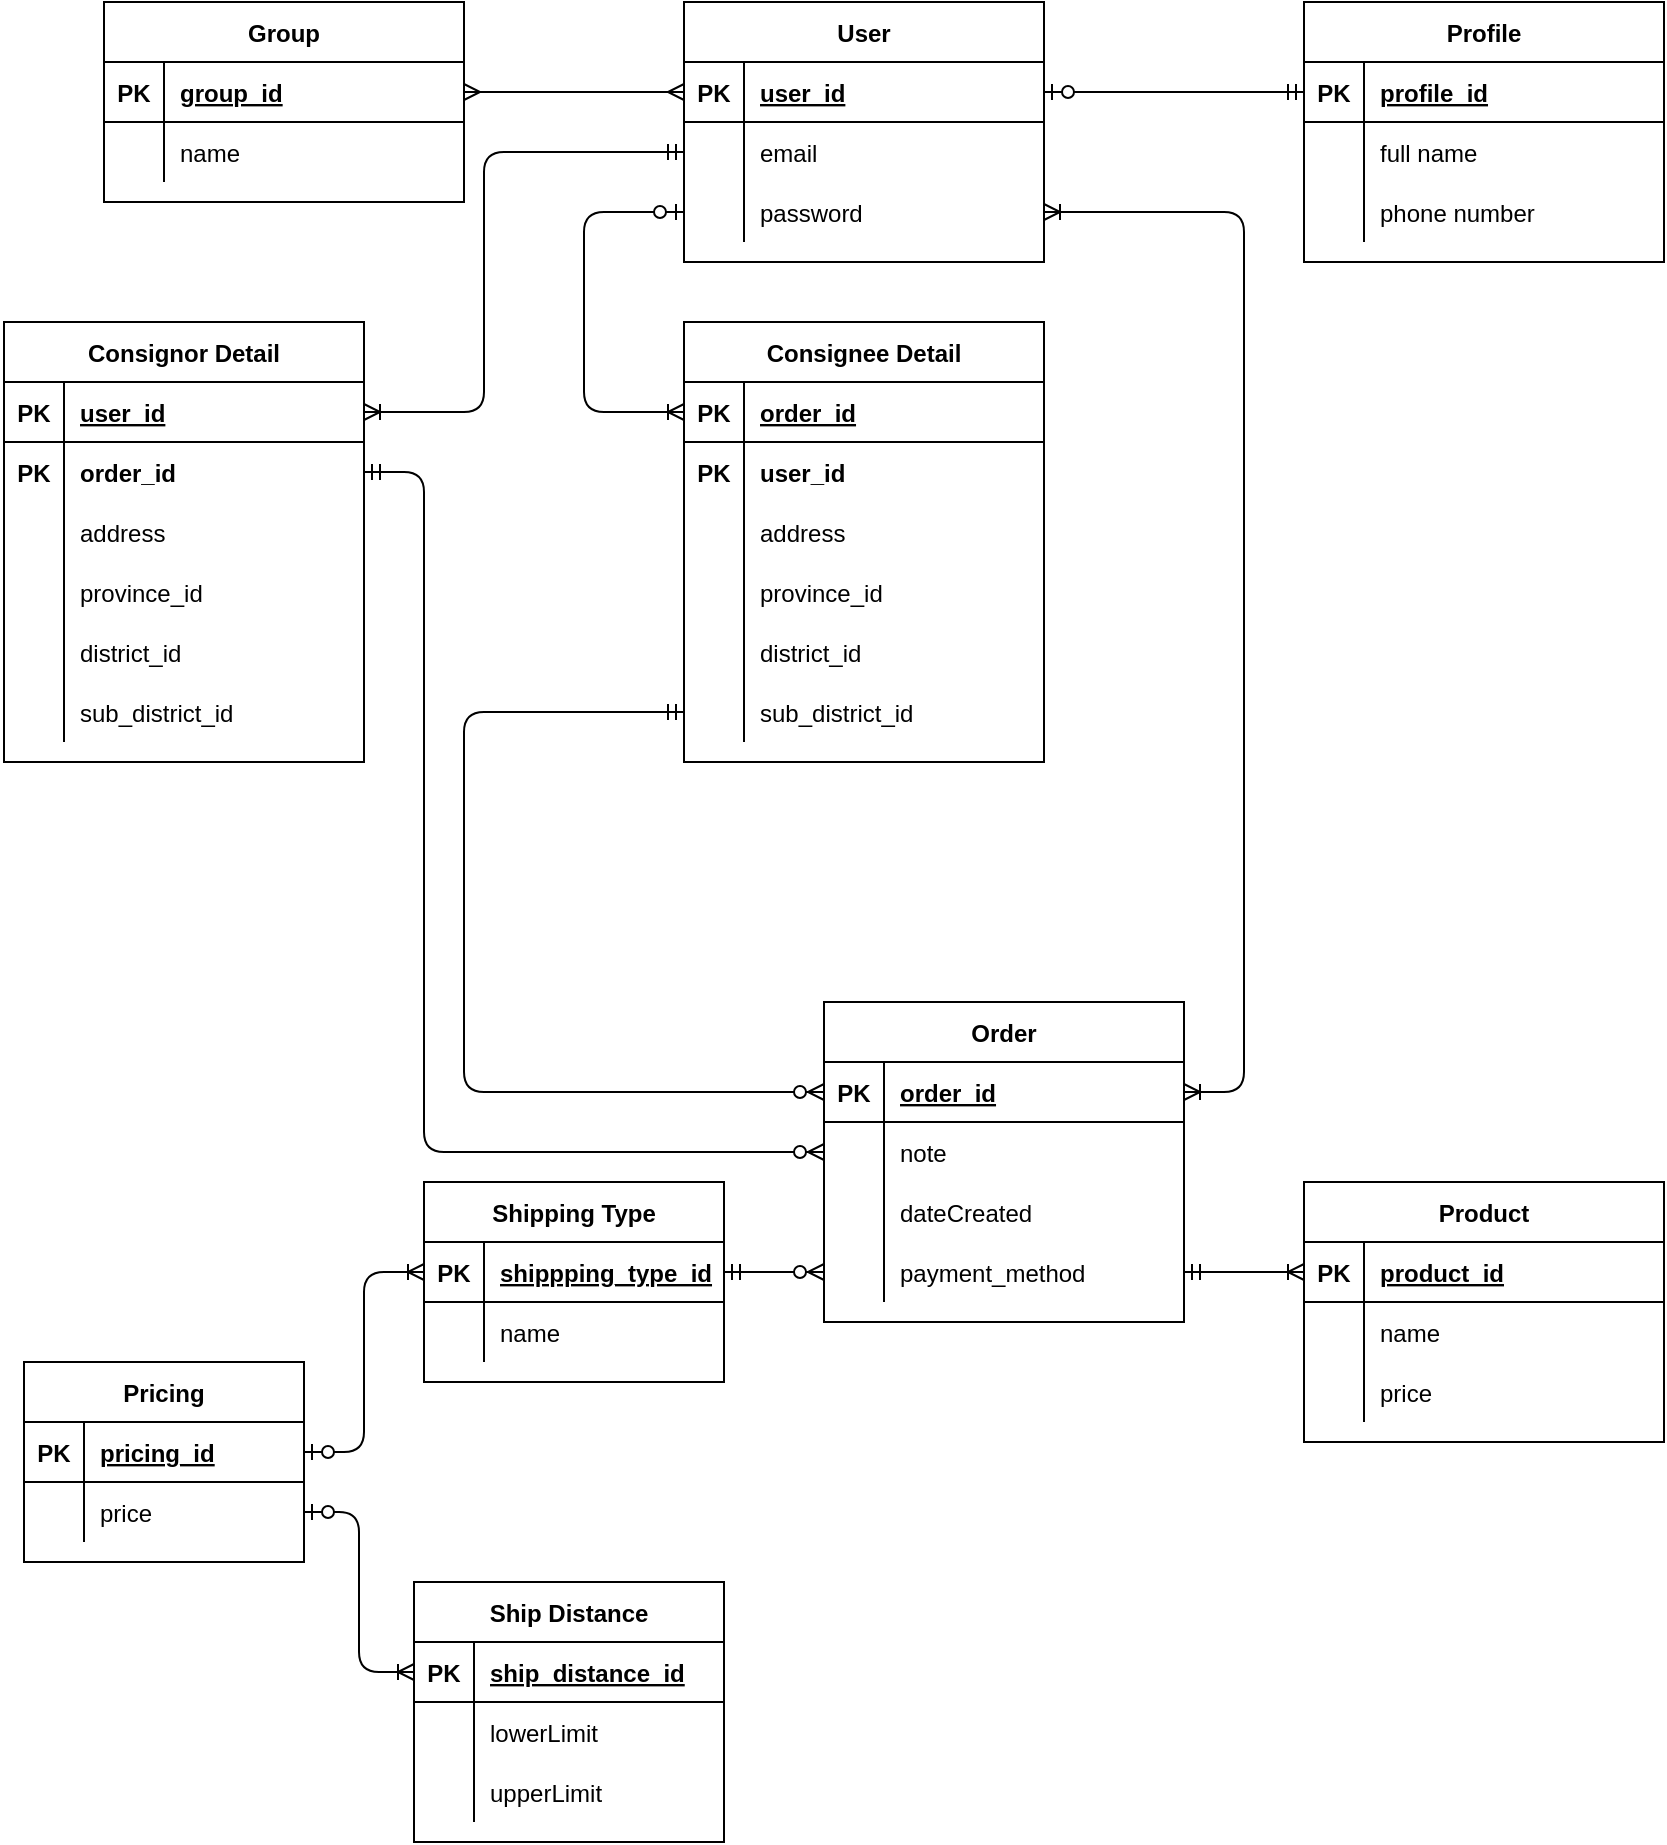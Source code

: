 <mxfile version="14.9.6" type="device"><diagram id="7l2cbzdyTOywMcM0QR9X" name="Page-1"><mxGraphModel dx="1422" dy="1932" grid="1" gridSize="10" guides="1" tooltips="1" connect="1" arrows="1" fold="1" page="1" pageScale="1" pageWidth="850" pageHeight="1100" math="0" shadow="0"><root><mxCell id="0"/><mxCell id="1" parent="0"/><mxCell id="J8USRTI2Wq8IftYAg_nt-1" value="User" style="shape=table;startSize=30;container=1;collapsible=1;childLayout=tableLayout;fixedRows=1;rowLines=0;fontStyle=1;align=center;resizeLast=1;" parent="1" vertex="1"><mxGeometry x="350" y="-160" width="180" height="130" as="geometry"/></mxCell><mxCell id="J8USRTI2Wq8IftYAg_nt-2" value="" style="shape=partialRectangle;collapsible=0;dropTarget=0;pointerEvents=0;fillColor=none;top=0;left=0;bottom=1;right=0;points=[[0,0.5],[1,0.5]];portConstraint=eastwest;" parent="J8USRTI2Wq8IftYAg_nt-1" vertex="1"><mxGeometry y="30" width="180" height="30" as="geometry"/></mxCell><mxCell id="J8USRTI2Wq8IftYAg_nt-3" value="PK" style="shape=partialRectangle;connectable=0;fillColor=none;top=0;left=0;bottom=0;right=0;fontStyle=1;overflow=hidden;" parent="J8USRTI2Wq8IftYAg_nt-2" vertex="1"><mxGeometry width="30" height="30" as="geometry"/></mxCell><mxCell id="J8USRTI2Wq8IftYAg_nt-4" value="user_id" style="shape=partialRectangle;connectable=0;fillColor=none;top=0;left=0;bottom=0;right=0;align=left;spacingLeft=6;fontStyle=5;overflow=hidden;" parent="J8USRTI2Wq8IftYAg_nt-2" vertex="1"><mxGeometry x="30" width="150" height="30" as="geometry"/></mxCell><mxCell id="J8USRTI2Wq8IftYAg_nt-5" value="" style="shape=partialRectangle;collapsible=0;dropTarget=0;pointerEvents=0;fillColor=none;top=0;left=0;bottom=0;right=0;points=[[0,0.5],[1,0.5]];portConstraint=eastwest;" parent="J8USRTI2Wq8IftYAg_nt-1" vertex="1"><mxGeometry y="60" width="180" height="30" as="geometry"/></mxCell><mxCell id="J8USRTI2Wq8IftYAg_nt-6" value="" style="shape=partialRectangle;connectable=0;fillColor=none;top=0;left=0;bottom=0;right=0;editable=1;overflow=hidden;" parent="J8USRTI2Wq8IftYAg_nt-5" vertex="1"><mxGeometry width="30" height="30" as="geometry"/></mxCell><mxCell id="J8USRTI2Wq8IftYAg_nt-7" value="email" style="shape=partialRectangle;connectable=0;fillColor=none;top=0;left=0;bottom=0;right=0;align=left;spacingLeft=6;overflow=hidden;" parent="J8USRTI2Wq8IftYAg_nt-5" vertex="1"><mxGeometry x="30" width="150" height="30" as="geometry"/></mxCell><mxCell id="J8USRTI2Wq8IftYAg_nt-8" value="" style="shape=partialRectangle;collapsible=0;dropTarget=0;pointerEvents=0;fillColor=none;top=0;left=0;bottom=0;right=0;points=[[0,0.5],[1,0.5]];portConstraint=eastwest;" parent="J8USRTI2Wq8IftYAg_nt-1" vertex="1"><mxGeometry y="90" width="180" height="30" as="geometry"/></mxCell><mxCell id="J8USRTI2Wq8IftYAg_nt-9" value="" style="shape=partialRectangle;connectable=0;fillColor=none;top=0;left=0;bottom=0;right=0;editable=1;overflow=hidden;" parent="J8USRTI2Wq8IftYAg_nt-8" vertex="1"><mxGeometry width="30" height="30" as="geometry"/></mxCell><mxCell id="J8USRTI2Wq8IftYAg_nt-10" value="password" style="shape=partialRectangle;connectable=0;fillColor=none;top=0;left=0;bottom=0;right=0;align=left;spacingLeft=6;overflow=hidden;" parent="J8USRTI2Wq8IftYAg_nt-8" vertex="1"><mxGeometry x="30" width="150" height="30" as="geometry"/></mxCell><mxCell id="J8USRTI2Wq8IftYAg_nt-14" value="Profile" style="shape=table;startSize=30;container=1;collapsible=1;childLayout=tableLayout;fixedRows=1;rowLines=0;fontStyle=1;align=center;resizeLast=1;" parent="1" vertex="1"><mxGeometry x="660" y="-160" width="180" height="130" as="geometry"/></mxCell><mxCell id="J8USRTI2Wq8IftYAg_nt-15" value="" style="shape=partialRectangle;collapsible=0;dropTarget=0;pointerEvents=0;fillColor=none;top=0;left=0;bottom=1;right=0;points=[[0,0.5],[1,0.5]];portConstraint=eastwest;" parent="J8USRTI2Wq8IftYAg_nt-14" vertex="1"><mxGeometry y="30" width="180" height="30" as="geometry"/></mxCell><mxCell id="J8USRTI2Wq8IftYAg_nt-16" value="PK" style="shape=partialRectangle;connectable=0;fillColor=none;top=0;left=0;bottom=0;right=0;fontStyle=1;overflow=hidden;" parent="J8USRTI2Wq8IftYAg_nt-15" vertex="1"><mxGeometry width="30" height="30" as="geometry"/></mxCell><mxCell id="J8USRTI2Wq8IftYAg_nt-17" value="profile_id" style="shape=partialRectangle;connectable=0;fillColor=none;top=0;left=0;bottom=0;right=0;align=left;spacingLeft=6;fontStyle=5;overflow=hidden;" parent="J8USRTI2Wq8IftYAg_nt-15" vertex="1"><mxGeometry x="30" width="150" height="30" as="geometry"/></mxCell><mxCell id="J8USRTI2Wq8IftYAg_nt-21" value="" style="shape=partialRectangle;collapsible=0;dropTarget=0;pointerEvents=0;fillColor=none;top=0;left=0;bottom=0;right=0;points=[[0,0.5],[1,0.5]];portConstraint=eastwest;" parent="J8USRTI2Wq8IftYAg_nt-14" vertex="1"><mxGeometry y="60" width="180" height="30" as="geometry"/></mxCell><mxCell id="J8USRTI2Wq8IftYAg_nt-22" value="" style="shape=partialRectangle;connectable=0;fillColor=none;top=0;left=0;bottom=0;right=0;editable=1;overflow=hidden;" parent="J8USRTI2Wq8IftYAg_nt-21" vertex="1"><mxGeometry width="30" height="30" as="geometry"/></mxCell><mxCell id="J8USRTI2Wq8IftYAg_nt-23" value="full name" style="shape=partialRectangle;connectable=0;fillColor=none;top=0;left=0;bottom=0;right=0;align=left;spacingLeft=6;overflow=hidden;" parent="J8USRTI2Wq8IftYAg_nt-21" vertex="1"><mxGeometry x="30" width="150" height="30" as="geometry"/></mxCell><mxCell id="J8USRTI2Wq8IftYAg_nt-24" value="" style="shape=partialRectangle;collapsible=0;dropTarget=0;pointerEvents=0;fillColor=none;top=0;left=0;bottom=0;right=0;points=[[0,0.5],[1,0.5]];portConstraint=eastwest;" parent="J8USRTI2Wq8IftYAg_nt-14" vertex="1"><mxGeometry y="90" width="180" height="30" as="geometry"/></mxCell><mxCell id="J8USRTI2Wq8IftYAg_nt-25" value="" style="shape=partialRectangle;connectable=0;fillColor=none;top=0;left=0;bottom=0;right=0;editable=1;overflow=hidden;" parent="J8USRTI2Wq8IftYAg_nt-24" vertex="1"><mxGeometry width="30" height="30" as="geometry"/></mxCell><mxCell id="J8USRTI2Wq8IftYAg_nt-26" value="phone number" style="shape=partialRectangle;connectable=0;fillColor=none;top=0;left=0;bottom=0;right=0;align=left;spacingLeft=6;overflow=hidden;" parent="J8USRTI2Wq8IftYAg_nt-24" vertex="1"><mxGeometry x="30" width="150" height="30" as="geometry"/></mxCell><mxCell id="J8USRTI2Wq8IftYAg_nt-31" value="Group" style="shape=table;startSize=30;container=1;collapsible=1;childLayout=tableLayout;fixedRows=1;rowLines=0;fontStyle=1;align=center;resizeLast=1;" parent="1" vertex="1"><mxGeometry x="60" y="-160" width="180" height="100" as="geometry"/></mxCell><mxCell id="J8USRTI2Wq8IftYAg_nt-32" value="" style="shape=partialRectangle;collapsible=0;dropTarget=0;pointerEvents=0;fillColor=none;top=0;left=0;bottom=1;right=0;points=[[0,0.5],[1,0.5]];portConstraint=eastwest;" parent="J8USRTI2Wq8IftYAg_nt-31" vertex="1"><mxGeometry y="30" width="180" height="30" as="geometry"/></mxCell><mxCell id="J8USRTI2Wq8IftYAg_nt-33" value="PK" style="shape=partialRectangle;connectable=0;fillColor=none;top=0;left=0;bottom=0;right=0;fontStyle=1;overflow=hidden;" parent="J8USRTI2Wq8IftYAg_nt-32" vertex="1"><mxGeometry width="30" height="30" as="geometry"/></mxCell><mxCell id="J8USRTI2Wq8IftYAg_nt-34" value="group_id" style="shape=partialRectangle;connectable=0;fillColor=none;top=0;left=0;bottom=0;right=0;align=left;spacingLeft=6;fontStyle=5;overflow=hidden;" parent="J8USRTI2Wq8IftYAg_nt-32" vertex="1"><mxGeometry x="30" width="150" height="30" as="geometry"/></mxCell><mxCell id="J8USRTI2Wq8IftYAg_nt-35" value="" style="shape=partialRectangle;collapsible=0;dropTarget=0;pointerEvents=0;fillColor=none;top=0;left=0;bottom=0;right=0;points=[[0,0.5],[1,0.5]];portConstraint=eastwest;" parent="J8USRTI2Wq8IftYAg_nt-31" vertex="1"><mxGeometry y="60" width="180" height="30" as="geometry"/></mxCell><mxCell id="J8USRTI2Wq8IftYAg_nt-36" value="" style="shape=partialRectangle;connectable=0;fillColor=none;top=0;left=0;bottom=0;right=0;editable=1;overflow=hidden;" parent="J8USRTI2Wq8IftYAg_nt-35" vertex="1"><mxGeometry width="30" height="30" as="geometry"/></mxCell><mxCell id="J8USRTI2Wq8IftYAg_nt-37" value="name" style="shape=partialRectangle;connectable=0;fillColor=none;top=0;left=0;bottom=0;right=0;align=left;spacingLeft=6;overflow=hidden;" parent="J8USRTI2Wq8IftYAg_nt-35" vertex="1"><mxGeometry x="30" width="150" height="30" as="geometry"/></mxCell><mxCell id="J8USRTI2Wq8IftYAg_nt-44" value="" style="edgeStyle=orthogonalEdgeStyle;fontSize=12;html=1;endArrow=ERmany;startArrow=ERmany;entryX=1;entryY=0.5;entryDx=0;entryDy=0;" parent="1" source="J8USRTI2Wq8IftYAg_nt-2" target="J8USRTI2Wq8IftYAg_nt-32" edge="1"><mxGeometry width="100" height="100" relative="1" as="geometry"><mxPoint x="360" y="450" as="sourcePoint"/><mxPoint x="460" y="350" as="targetPoint"/></mxGeometry></mxCell><mxCell id="J8USRTI2Wq8IftYAg_nt-45" value="Order" style="shape=table;startSize=30;container=1;collapsible=1;childLayout=tableLayout;fixedRows=1;rowLines=0;fontStyle=1;align=center;resizeLast=1;" parent="1" vertex="1"><mxGeometry x="420" y="340" width="180" height="160" as="geometry"/></mxCell><mxCell id="J8USRTI2Wq8IftYAg_nt-46" value="" style="shape=partialRectangle;collapsible=0;dropTarget=0;pointerEvents=0;fillColor=none;top=0;left=0;bottom=1;right=0;points=[[0,0.5],[1,0.5]];portConstraint=eastwest;" parent="J8USRTI2Wq8IftYAg_nt-45" vertex="1"><mxGeometry y="30" width="180" height="30" as="geometry"/></mxCell><mxCell id="J8USRTI2Wq8IftYAg_nt-47" value="PK" style="shape=partialRectangle;connectable=0;fillColor=none;top=0;left=0;bottom=0;right=0;fontStyle=1;overflow=hidden;" parent="J8USRTI2Wq8IftYAg_nt-46" vertex="1"><mxGeometry width="30" height="30" as="geometry"/></mxCell><mxCell id="J8USRTI2Wq8IftYAg_nt-48" value="order_id" style="shape=partialRectangle;connectable=0;fillColor=none;top=0;left=0;bottom=0;right=0;align=left;spacingLeft=6;fontStyle=5;overflow=hidden;" parent="J8USRTI2Wq8IftYAg_nt-46" vertex="1"><mxGeometry x="30" width="150" height="30" as="geometry"/></mxCell><mxCell id="eeBoeT-1yb_BGTOkNaQ4-5" style="shape=partialRectangle;collapsible=0;dropTarget=0;pointerEvents=0;fillColor=none;top=0;left=0;bottom=0;right=0;points=[[0,0.5],[1,0.5]];portConstraint=eastwest;" vertex="1" parent="J8USRTI2Wq8IftYAg_nt-45"><mxGeometry y="60" width="180" height="30" as="geometry"/></mxCell><mxCell id="eeBoeT-1yb_BGTOkNaQ4-6" style="shape=partialRectangle;connectable=0;fillColor=none;top=0;left=0;bottom=0;right=0;editable=1;overflow=hidden;" vertex="1" parent="eeBoeT-1yb_BGTOkNaQ4-5"><mxGeometry width="30" height="30" as="geometry"/></mxCell><mxCell id="eeBoeT-1yb_BGTOkNaQ4-7" value="note" style="shape=partialRectangle;connectable=0;fillColor=none;top=0;left=0;bottom=0;right=0;align=left;spacingLeft=6;overflow=hidden;" vertex="1" parent="eeBoeT-1yb_BGTOkNaQ4-5"><mxGeometry x="30" width="150" height="30" as="geometry"/></mxCell><mxCell id="J8USRTI2Wq8IftYAg_nt-109" style="shape=partialRectangle;collapsible=0;dropTarget=0;pointerEvents=0;fillColor=none;top=0;left=0;bottom=0;right=0;points=[[0,0.5],[1,0.5]];portConstraint=eastwest;" parent="J8USRTI2Wq8IftYAg_nt-45" vertex="1"><mxGeometry y="90" width="180" height="30" as="geometry"/></mxCell><mxCell id="J8USRTI2Wq8IftYAg_nt-110" style="shape=partialRectangle;connectable=0;fillColor=none;top=0;left=0;bottom=0;right=0;editable=1;overflow=hidden;" parent="J8USRTI2Wq8IftYAg_nt-109" vertex="1"><mxGeometry width="30" height="30" as="geometry"/></mxCell><mxCell id="J8USRTI2Wq8IftYAg_nt-111" value="dateCreated" style="shape=partialRectangle;connectable=0;fillColor=none;top=0;left=0;bottom=0;right=0;align=left;spacingLeft=6;overflow=hidden;" parent="J8USRTI2Wq8IftYAg_nt-109" vertex="1"><mxGeometry x="30" width="150" height="30" as="geometry"/></mxCell><mxCell id="eeBoeT-1yb_BGTOkNaQ4-37" style="shape=partialRectangle;collapsible=0;dropTarget=0;pointerEvents=0;fillColor=none;top=0;left=0;bottom=0;right=0;points=[[0,0.5],[1,0.5]];portConstraint=eastwest;" vertex="1" parent="J8USRTI2Wq8IftYAg_nt-45"><mxGeometry y="120" width="180" height="30" as="geometry"/></mxCell><mxCell id="eeBoeT-1yb_BGTOkNaQ4-38" style="shape=partialRectangle;connectable=0;fillColor=none;top=0;left=0;bottom=0;right=0;editable=1;overflow=hidden;" vertex="1" parent="eeBoeT-1yb_BGTOkNaQ4-37"><mxGeometry width="30" height="30" as="geometry"/></mxCell><mxCell id="eeBoeT-1yb_BGTOkNaQ4-39" value="payment_method" style="shape=partialRectangle;connectable=0;fillColor=none;top=0;left=0;bottom=0;right=0;align=left;spacingLeft=6;overflow=hidden;" vertex="1" parent="eeBoeT-1yb_BGTOkNaQ4-37"><mxGeometry x="30" width="150" height="30" as="geometry"/></mxCell><mxCell id="J8USRTI2Wq8IftYAg_nt-72" value="" style="edgeStyle=entityRelationEdgeStyle;fontSize=12;html=1;endArrow=ERzeroToOne;startArrow=ERmandOne;entryX=1;entryY=0.5;entryDx=0;entryDy=0;exitX=0;exitY=0.5;exitDx=0;exitDy=0;" parent="1" source="J8USRTI2Wq8IftYAg_nt-15" target="J8USRTI2Wq8IftYAg_nt-2" edge="1"><mxGeometry width="100" height="100" relative="1" as="geometry"><mxPoint x="310" y="450" as="sourcePoint"/><mxPoint x="410" y="350" as="targetPoint"/></mxGeometry></mxCell><mxCell id="J8USRTI2Wq8IftYAg_nt-79" value="Pricing" style="shape=table;startSize=30;container=1;collapsible=1;childLayout=tableLayout;fixedRows=1;rowLines=0;fontStyle=1;align=center;resizeLast=1;" parent="1" vertex="1"><mxGeometry x="20" y="520" width="140" height="100" as="geometry"/></mxCell><mxCell id="J8USRTI2Wq8IftYAg_nt-80" value="" style="shape=partialRectangle;collapsible=0;dropTarget=0;pointerEvents=0;fillColor=none;top=0;left=0;bottom=1;right=0;points=[[0,0.5],[1,0.5]];portConstraint=eastwest;" parent="J8USRTI2Wq8IftYAg_nt-79" vertex="1"><mxGeometry y="30" width="140" height="30" as="geometry"/></mxCell><mxCell id="J8USRTI2Wq8IftYAg_nt-81" value="PK" style="shape=partialRectangle;connectable=0;fillColor=none;top=0;left=0;bottom=0;right=0;fontStyle=1;overflow=hidden;" parent="J8USRTI2Wq8IftYAg_nt-80" vertex="1"><mxGeometry width="30" height="30" as="geometry"/></mxCell><mxCell id="J8USRTI2Wq8IftYAg_nt-82" value="pricing_id" style="shape=partialRectangle;connectable=0;fillColor=none;top=0;left=0;bottom=0;right=0;align=left;spacingLeft=6;fontStyle=5;overflow=hidden;" parent="J8USRTI2Wq8IftYAg_nt-80" vertex="1"><mxGeometry x="30" width="110" height="30" as="geometry"/></mxCell><mxCell id="J8USRTI2Wq8IftYAg_nt-83" value="" style="shape=partialRectangle;collapsible=0;dropTarget=0;pointerEvents=0;fillColor=none;top=0;left=0;bottom=0;right=0;points=[[0,0.5],[1,0.5]];portConstraint=eastwest;" parent="J8USRTI2Wq8IftYAg_nt-79" vertex="1"><mxGeometry y="60" width="140" height="30" as="geometry"/></mxCell><mxCell id="J8USRTI2Wq8IftYAg_nt-84" value="" style="shape=partialRectangle;connectable=0;fillColor=none;top=0;left=0;bottom=0;right=0;editable=1;overflow=hidden;" parent="J8USRTI2Wq8IftYAg_nt-83" vertex="1"><mxGeometry width="30" height="30" as="geometry"/></mxCell><mxCell id="J8USRTI2Wq8IftYAg_nt-85" value="price" style="shape=partialRectangle;connectable=0;fillColor=none;top=0;left=0;bottom=0;right=0;align=left;spacingLeft=6;overflow=hidden;" parent="J8USRTI2Wq8IftYAg_nt-83" vertex="1"><mxGeometry x="30" width="110" height="30" as="geometry"/></mxCell><mxCell id="J8USRTI2Wq8IftYAg_nt-96" value="Shipping Type" style="shape=table;startSize=30;container=1;collapsible=1;childLayout=tableLayout;fixedRows=1;rowLines=0;fontStyle=1;align=center;resizeLast=1;" parent="1" vertex="1"><mxGeometry x="220" y="430" width="150" height="100" as="geometry"/></mxCell><mxCell id="J8USRTI2Wq8IftYAg_nt-97" value="" style="shape=partialRectangle;collapsible=0;dropTarget=0;pointerEvents=0;fillColor=none;top=0;left=0;bottom=1;right=0;points=[[0,0.5],[1,0.5]];portConstraint=eastwest;" parent="J8USRTI2Wq8IftYAg_nt-96" vertex="1"><mxGeometry y="30" width="150" height="30" as="geometry"/></mxCell><mxCell id="J8USRTI2Wq8IftYAg_nt-98" value="PK" style="shape=partialRectangle;connectable=0;fillColor=none;top=0;left=0;bottom=0;right=0;fontStyle=1;overflow=hidden;" parent="J8USRTI2Wq8IftYAg_nt-97" vertex="1"><mxGeometry width="30" height="30" as="geometry"/></mxCell><mxCell id="J8USRTI2Wq8IftYAg_nt-99" value="shippping_type_id" style="shape=partialRectangle;connectable=0;fillColor=none;top=0;left=0;bottom=0;right=0;align=left;spacingLeft=6;fontStyle=5;overflow=hidden;" parent="J8USRTI2Wq8IftYAg_nt-97" vertex="1"><mxGeometry x="30" width="120" height="30" as="geometry"/></mxCell><mxCell id="J8USRTI2Wq8IftYAg_nt-100" value="" style="shape=partialRectangle;collapsible=0;dropTarget=0;pointerEvents=0;fillColor=none;top=0;left=0;bottom=0;right=0;points=[[0,0.5],[1,0.5]];portConstraint=eastwest;" parent="J8USRTI2Wq8IftYAg_nt-96" vertex="1"><mxGeometry y="60" width="150" height="30" as="geometry"/></mxCell><mxCell id="J8USRTI2Wq8IftYAg_nt-101" value="" style="shape=partialRectangle;connectable=0;fillColor=none;top=0;left=0;bottom=0;right=0;editable=1;overflow=hidden;" parent="J8USRTI2Wq8IftYAg_nt-100" vertex="1"><mxGeometry width="30" height="30" as="geometry"/></mxCell><mxCell id="J8USRTI2Wq8IftYAg_nt-102" value="name" style="shape=partialRectangle;connectable=0;fillColor=none;top=0;left=0;bottom=0;right=0;align=left;spacingLeft=6;overflow=hidden;" parent="J8USRTI2Wq8IftYAg_nt-100" vertex="1"><mxGeometry x="30" width="120" height="30" as="geometry"/></mxCell><mxCell id="J8USRTI2Wq8IftYAg_nt-112" value="Ship Distance" style="shape=table;startSize=30;container=1;collapsible=1;childLayout=tableLayout;fixedRows=1;rowLines=0;fontStyle=1;align=center;resizeLast=1;" parent="1" vertex="1"><mxGeometry x="215" y="630" width="155" height="130" as="geometry"/></mxCell><mxCell id="J8USRTI2Wq8IftYAg_nt-113" value="" style="shape=partialRectangle;collapsible=0;dropTarget=0;pointerEvents=0;fillColor=none;top=0;left=0;bottom=1;right=0;points=[[0,0.5],[1,0.5]];portConstraint=eastwest;" parent="J8USRTI2Wq8IftYAg_nt-112" vertex="1"><mxGeometry y="30" width="155" height="30" as="geometry"/></mxCell><mxCell id="J8USRTI2Wq8IftYAg_nt-114" value="PK" style="shape=partialRectangle;connectable=0;fillColor=none;top=0;left=0;bottom=0;right=0;fontStyle=1;overflow=hidden;" parent="J8USRTI2Wq8IftYAg_nt-113" vertex="1"><mxGeometry width="30" height="30" as="geometry"/></mxCell><mxCell id="J8USRTI2Wq8IftYAg_nt-115" value="ship_distance_id" style="shape=partialRectangle;connectable=0;fillColor=none;top=0;left=0;bottom=0;right=0;align=left;spacingLeft=6;fontStyle=5;overflow=hidden;" parent="J8USRTI2Wq8IftYAg_nt-113" vertex="1"><mxGeometry x="30" width="125" height="30" as="geometry"/></mxCell><mxCell id="J8USRTI2Wq8IftYAg_nt-116" value="" style="shape=partialRectangle;collapsible=0;dropTarget=0;pointerEvents=0;fillColor=none;top=0;left=0;bottom=0;right=0;points=[[0,0.5],[1,0.5]];portConstraint=eastwest;" parent="J8USRTI2Wq8IftYAg_nt-112" vertex="1"><mxGeometry y="60" width="155" height="30" as="geometry"/></mxCell><mxCell id="J8USRTI2Wq8IftYAg_nt-117" value="" style="shape=partialRectangle;connectable=0;fillColor=none;top=0;left=0;bottom=0;right=0;editable=1;overflow=hidden;" parent="J8USRTI2Wq8IftYAg_nt-116" vertex="1"><mxGeometry width="30" height="30" as="geometry"/></mxCell><mxCell id="J8USRTI2Wq8IftYAg_nt-118" value="lowerLimit" style="shape=partialRectangle;connectable=0;fillColor=none;top=0;left=0;bottom=0;right=0;align=left;spacingLeft=6;overflow=hidden;" parent="J8USRTI2Wq8IftYAg_nt-116" vertex="1"><mxGeometry x="30" width="125" height="30" as="geometry"/></mxCell><mxCell id="J8USRTI2Wq8IftYAg_nt-119" value="" style="shape=partialRectangle;collapsible=0;dropTarget=0;pointerEvents=0;fillColor=none;top=0;left=0;bottom=0;right=0;points=[[0,0.5],[1,0.5]];portConstraint=eastwest;" parent="J8USRTI2Wq8IftYAg_nt-112" vertex="1"><mxGeometry y="90" width="155" height="30" as="geometry"/></mxCell><mxCell id="J8USRTI2Wq8IftYAg_nt-120" value="" style="shape=partialRectangle;connectable=0;fillColor=none;top=0;left=0;bottom=0;right=0;editable=1;overflow=hidden;" parent="J8USRTI2Wq8IftYAg_nt-119" vertex="1"><mxGeometry width="30" height="30" as="geometry"/></mxCell><mxCell id="J8USRTI2Wq8IftYAg_nt-121" value="upperLimit" style="shape=partialRectangle;connectable=0;fillColor=none;top=0;left=0;bottom=0;right=0;align=left;spacingLeft=6;overflow=hidden;" parent="J8USRTI2Wq8IftYAg_nt-119" vertex="1"><mxGeometry x="30" width="125" height="30" as="geometry"/></mxCell><mxCell id="eeBoeT-1yb_BGTOkNaQ4-4" value="" style="edgeStyle=orthogonalEdgeStyle;fontSize=12;html=1;endArrow=ERzeroToMany;startArrow=ERmandOne;" edge="1" parent="1" source="J8USRTI2Wq8IftYAg_nt-97" target="eeBoeT-1yb_BGTOkNaQ4-37"><mxGeometry width="100" height="100" relative="1" as="geometry"><mxPoint x="520" y="480" as="sourcePoint"/><mxPoint x="310" y="365" as="targetPoint"/></mxGeometry></mxCell><mxCell id="eeBoeT-1yb_BGTOkNaQ4-24" value="Product" style="shape=table;startSize=30;container=1;collapsible=1;childLayout=tableLayout;fixedRows=1;rowLines=0;fontStyle=1;align=center;resizeLast=1;" vertex="1" parent="1"><mxGeometry x="660" y="430" width="180" height="130" as="geometry"/></mxCell><mxCell id="eeBoeT-1yb_BGTOkNaQ4-25" value="" style="shape=partialRectangle;collapsible=0;dropTarget=0;pointerEvents=0;fillColor=none;top=0;left=0;bottom=1;right=0;points=[[0,0.5],[1,0.5]];portConstraint=eastwest;" vertex="1" parent="eeBoeT-1yb_BGTOkNaQ4-24"><mxGeometry y="30" width="180" height="30" as="geometry"/></mxCell><mxCell id="eeBoeT-1yb_BGTOkNaQ4-26" value="PK" style="shape=partialRectangle;connectable=0;fillColor=none;top=0;left=0;bottom=0;right=0;fontStyle=1;overflow=hidden;" vertex="1" parent="eeBoeT-1yb_BGTOkNaQ4-25"><mxGeometry width="30" height="30" as="geometry"/></mxCell><mxCell id="eeBoeT-1yb_BGTOkNaQ4-27" value="product_id" style="shape=partialRectangle;connectable=0;fillColor=none;top=0;left=0;bottom=0;right=0;align=left;spacingLeft=6;fontStyle=5;overflow=hidden;" vertex="1" parent="eeBoeT-1yb_BGTOkNaQ4-25"><mxGeometry x="30" width="150" height="30" as="geometry"/></mxCell><mxCell id="eeBoeT-1yb_BGTOkNaQ4-28" value="" style="shape=partialRectangle;collapsible=0;dropTarget=0;pointerEvents=0;fillColor=none;top=0;left=0;bottom=0;right=0;points=[[0,0.5],[1,0.5]];portConstraint=eastwest;" vertex="1" parent="eeBoeT-1yb_BGTOkNaQ4-24"><mxGeometry y="60" width="180" height="30" as="geometry"/></mxCell><mxCell id="eeBoeT-1yb_BGTOkNaQ4-29" value="" style="shape=partialRectangle;connectable=0;fillColor=none;top=0;left=0;bottom=0;right=0;editable=1;overflow=hidden;" vertex="1" parent="eeBoeT-1yb_BGTOkNaQ4-28"><mxGeometry width="30" height="30" as="geometry"/></mxCell><mxCell id="eeBoeT-1yb_BGTOkNaQ4-30" value="name" style="shape=partialRectangle;connectable=0;fillColor=none;top=0;left=0;bottom=0;right=0;align=left;spacingLeft=6;overflow=hidden;" vertex="1" parent="eeBoeT-1yb_BGTOkNaQ4-28"><mxGeometry x="30" width="150" height="30" as="geometry"/></mxCell><mxCell id="eeBoeT-1yb_BGTOkNaQ4-31" value="" style="shape=partialRectangle;collapsible=0;dropTarget=0;pointerEvents=0;fillColor=none;top=0;left=0;bottom=0;right=0;points=[[0,0.5],[1,0.5]];portConstraint=eastwest;" vertex="1" parent="eeBoeT-1yb_BGTOkNaQ4-24"><mxGeometry y="90" width="180" height="30" as="geometry"/></mxCell><mxCell id="eeBoeT-1yb_BGTOkNaQ4-32" value="" style="shape=partialRectangle;connectable=0;fillColor=none;top=0;left=0;bottom=0;right=0;editable=1;overflow=hidden;" vertex="1" parent="eeBoeT-1yb_BGTOkNaQ4-31"><mxGeometry width="30" height="30" as="geometry"/></mxCell><mxCell id="eeBoeT-1yb_BGTOkNaQ4-33" value="price" style="shape=partialRectangle;connectable=0;fillColor=none;top=0;left=0;bottom=0;right=0;align=left;spacingLeft=6;overflow=hidden;" vertex="1" parent="eeBoeT-1yb_BGTOkNaQ4-31"><mxGeometry x="30" width="150" height="30" as="geometry"/></mxCell><mxCell id="eeBoeT-1yb_BGTOkNaQ4-40" value="" style="edgeStyle=entityRelationEdgeStyle;fontSize=12;html=1;endArrow=ERoneToMany;startArrow=ERmandOne;entryX=0;entryY=0.5;entryDx=0;entryDy=0;" edge="1" parent="1" source="eeBoeT-1yb_BGTOkNaQ4-37" target="eeBoeT-1yb_BGTOkNaQ4-25"><mxGeometry width="100" height="100" relative="1" as="geometry"><mxPoint x="630" y="467" as="sourcePoint"/><mxPoint x="660" y="467" as="targetPoint"/></mxGeometry></mxCell><mxCell id="eeBoeT-1yb_BGTOkNaQ4-42" value="Consignor Detail" style="shape=table;startSize=30;container=1;collapsible=1;childLayout=tableLayout;fixedRows=1;rowLines=0;fontStyle=1;align=center;resizeLast=1;" vertex="1" parent="1"><mxGeometry x="10" width="180" height="220" as="geometry"/></mxCell><mxCell id="eeBoeT-1yb_BGTOkNaQ4-43" value="" style="shape=partialRectangle;collapsible=0;dropTarget=0;pointerEvents=0;fillColor=none;top=0;left=0;bottom=1;right=0;points=[[0,0.5],[1,0.5]];portConstraint=eastwest;" vertex="1" parent="eeBoeT-1yb_BGTOkNaQ4-42"><mxGeometry y="30" width="180" height="30" as="geometry"/></mxCell><mxCell id="eeBoeT-1yb_BGTOkNaQ4-44" value="PK" style="shape=partialRectangle;connectable=0;fillColor=none;top=0;left=0;bottom=0;right=0;fontStyle=1;overflow=hidden;" vertex="1" parent="eeBoeT-1yb_BGTOkNaQ4-43"><mxGeometry width="30" height="30" as="geometry"/></mxCell><mxCell id="eeBoeT-1yb_BGTOkNaQ4-45" value="user_id" style="shape=partialRectangle;connectable=0;fillColor=none;top=0;left=0;bottom=0;right=0;align=left;spacingLeft=6;fontStyle=5;overflow=hidden;" vertex="1" parent="eeBoeT-1yb_BGTOkNaQ4-43"><mxGeometry x="30" width="150" height="30" as="geometry"/></mxCell><mxCell id="eeBoeT-1yb_BGTOkNaQ4-46" value="" style="shape=partialRectangle;collapsible=0;dropTarget=0;pointerEvents=0;fillColor=none;top=0;left=0;bottom=0;right=0;points=[[0,0.5],[1,0.5]];portConstraint=eastwest;" vertex="1" parent="eeBoeT-1yb_BGTOkNaQ4-42"><mxGeometry y="60" width="180" height="30" as="geometry"/></mxCell><mxCell id="eeBoeT-1yb_BGTOkNaQ4-47" value="PK" style="shape=partialRectangle;connectable=0;fillColor=none;top=0;left=0;bottom=0;right=0;editable=1;overflow=hidden;fontStyle=1;strokeWidth=3;perimeterSpacing=5;" vertex="1" parent="eeBoeT-1yb_BGTOkNaQ4-46"><mxGeometry width="30" height="30" as="geometry"/></mxCell><mxCell id="eeBoeT-1yb_BGTOkNaQ4-48" value="order_id" style="shape=partialRectangle;connectable=0;fillColor=none;top=0;left=0;bottom=0;right=0;align=left;spacingLeft=6;overflow=hidden;fontStyle=1" vertex="1" parent="eeBoeT-1yb_BGTOkNaQ4-46"><mxGeometry x="30" width="150" height="30" as="geometry"/></mxCell><mxCell id="eeBoeT-1yb_BGTOkNaQ4-49" value="" style="shape=partialRectangle;collapsible=0;dropTarget=0;pointerEvents=0;fillColor=none;top=0;left=0;bottom=0;right=0;points=[[0,0.5],[1,0.5]];portConstraint=eastwest;" vertex="1" parent="eeBoeT-1yb_BGTOkNaQ4-42"><mxGeometry y="90" width="180" height="30" as="geometry"/></mxCell><mxCell id="eeBoeT-1yb_BGTOkNaQ4-50" value="" style="shape=partialRectangle;connectable=0;fillColor=none;top=0;left=0;bottom=0;right=0;editable=1;overflow=hidden;" vertex="1" parent="eeBoeT-1yb_BGTOkNaQ4-49"><mxGeometry width="30" height="30" as="geometry"/></mxCell><mxCell id="eeBoeT-1yb_BGTOkNaQ4-51" value="address" style="shape=partialRectangle;connectable=0;fillColor=none;top=0;left=0;bottom=0;right=0;align=left;spacingLeft=6;overflow=hidden;" vertex="1" parent="eeBoeT-1yb_BGTOkNaQ4-49"><mxGeometry x="30" width="150" height="30" as="geometry"/></mxCell><mxCell id="eeBoeT-1yb_BGTOkNaQ4-52" value="" style="shape=partialRectangle;collapsible=0;dropTarget=0;pointerEvents=0;fillColor=none;top=0;left=0;bottom=0;right=0;points=[[0,0.5],[1,0.5]];portConstraint=eastwest;" vertex="1" parent="eeBoeT-1yb_BGTOkNaQ4-42"><mxGeometry y="120" width="180" height="30" as="geometry"/></mxCell><mxCell id="eeBoeT-1yb_BGTOkNaQ4-53" value="" style="shape=partialRectangle;connectable=0;fillColor=none;top=0;left=0;bottom=0;right=0;editable=1;overflow=hidden;" vertex="1" parent="eeBoeT-1yb_BGTOkNaQ4-52"><mxGeometry width="30" height="30" as="geometry"/></mxCell><mxCell id="eeBoeT-1yb_BGTOkNaQ4-54" value="province_id" style="shape=partialRectangle;connectable=0;fillColor=none;top=0;left=0;bottom=0;right=0;align=left;spacingLeft=6;overflow=hidden;" vertex="1" parent="eeBoeT-1yb_BGTOkNaQ4-52"><mxGeometry x="30" width="150" height="30" as="geometry"/></mxCell><mxCell id="eeBoeT-1yb_BGTOkNaQ4-58" style="shape=partialRectangle;collapsible=0;dropTarget=0;pointerEvents=0;fillColor=none;top=0;left=0;bottom=0;right=0;points=[[0,0.5],[1,0.5]];portConstraint=eastwest;" vertex="1" parent="eeBoeT-1yb_BGTOkNaQ4-42"><mxGeometry y="150" width="180" height="30" as="geometry"/></mxCell><mxCell id="eeBoeT-1yb_BGTOkNaQ4-59" style="shape=partialRectangle;connectable=0;fillColor=none;top=0;left=0;bottom=0;right=0;editable=1;overflow=hidden;" vertex="1" parent="eeBoeT-1yb_BGTOkNaQ4-58"><mxGeometry width="30" height="30" as="geometry"/></mxCell><mxCell id="eeBoeT-1yb_BGTOkNaQ4-60" value="district_id" style="shape=partialRectangle;connectable=0;fillColor=none;top=0;left=0;bottom=0;right=0;align=left;spacingLeft=6;overflow=hidden;" vertex="1" parent="eeBoeT-1yb_BGTOkNaQ4-58"><mxGeometry x="30" width="150" height="30" as="geometry"/></mxCell><mxCell id="eeBoeT-1yb_BGTOkNaQ4-61" style="shape=partialRectangle;collapsible=0;dropTarget=0;pointerEvents=0;fillColor=none;top=0;left=0;bottom=0;right=0;points=[[0,0.5],[1,0.5]];portConstraint=eastwest;" vertex="1" parent="eeBoeT-1yb_BGTOkNaQ4-42"><mxGeometry y="180" width="180" height="30" as="geometry"/></mxCell><mxCell id="eeBoeT-1yb_BGTOkNaQ4-62" style="shape=partialRectangle;connectable=0;fillColor=none;top=0;left=0;bottom=0;right=0;editable=1;overflow=hidden;" vertex="1" parent="eeBoeT-1yb_BGTOkNaQ4-61"><mxGeometry width="30" height="30" as="geometry"/></mxCell><mxCell id="eeBoeT-1yb_BGTOkNaQ4-63" value="sub_district_id" style="shape=partialRectangle;connectable=0;fillColor=none;top=0;left=0;bottom=0;right=0;align=left;spacingLeft=6;overflow=hidden;" vertex="1" parent="eeBoeT-1yb_BGTOkNaQ4-61"><mxGeometry x="30" width="150" height="30" as="geometry"/></mxCell><mxCell id="eeBoeT-1yb_BGTOkNaQ4-56" value="" style="edgeStyle=orthogonalEdgeStyle;fontSize=12;html=1;endArrow=ERoneToMany;startArrow=ERzeroToOne;" edge="1" parent="1" source="J8USRTI2Wq8IftYAg_nt-80" target="J8USRTI2Wq8IftYAg_nt-97"><mxGeometry width="100" height="100" relative="1" as="geometry"><mxPoint x="480" y="580" as="sourcePoint"/><mxPoint x="580" y="480" as="targetPoint"/></mxGeometry></mxCell><mxCell id="eeBoeT-1yb_BGTOkNaQ4-57" value="" style="edgeStyle=orthogonalEdgeStyle;fontSize=12;html=1;endArrow=ERoneToMany;startArrow=ERzeroToOne;" edge="1" parent="1" source="J8USRTI2Wq8IftYAg_nt-83" target="J8USRTI2Wq8IftYAg_nt-113"><mxGeometry width="100" height="100" relative="1" as="geometry"><mxPoint x="480" y="580" as="sourcePoint"/><mxPoint x="580" y="480" as="targetPoint"/></mxGeometry></mxCell><mxCell id="eeBoeT-1yb_BGTOkNaQ4-64" value="Consignee Detail" style="shape=table;startSize=30;container=1;collapsible=1;childLayout=tableLayout;fixedRows=1;rowLines=0;fontStyle=1;align=center;resizeLast=1;" vertex="1" parent="1"><mxGeometry x="350" width="180" height="220" as="geometry"/></mxCell><mxCell id="eeBoeT-1yb_BGTOkNaQ4-65" value="" style="shape=partialRectangle;collapsible=0;dropTarget=0;pointerEvents=0;fillColor=none;top=0;left=0;bottom=1;right=0;points=[[0,0.5],[1,0.5]];portConstraint=eastwest;" vertex="1" parent="eeBoeT-1yb_BGTOkNaQ4-64"><mxGeometry y="30" width="180" height="30" as="geometry"/></mxCell><mxCell id="eeBoeT-1yb_BGTOkNaQ4-66" value="PK" style="shape=partialRectangle;connectable=0;fillColor=none;top=0;left=0;bottom=0;right=0;fontStyle=1;overflow=hidden;" vertex="1" parent="eeBoeT-1yb_BGTOkNaQ4-65"><mxGeometry width="30" height="30" as="geometry"/></mxCell><mxCell id="eeBoeT-1yb_BGTOkNaQ4-67" value="order_id" style="shape=partialRectangle;connectable=0;fillColor=none;top=0;left=0;bottom=0;right=0;align=left;spacingLeft=6;fontStyle=5;overflow=hidden;" vertex="1" parent="eeBoeT-1yb_BGTOkNaQ4-65"><mxGeometry x="30" width="150" height="30" as="geometry"/></mxCell><mxCell id="eeBoeT-1yb_BGTOkNaQ4-68" value="" style="shape=partialRectangle;collapsible=0;dropTarget=0;pointerEvents=0;fillColor=none;top=0;left=0;bottom=0;right=0;points=[[0,0.5],[1,0.5]];portConstraint=eastwest;" vertex="1" parent="eeBoeT-1yb_BGTOkNaQ4-64"><mxGeometry y="60" width="180" height="30" as="geometry"/></mxCell><mxCell id="eeBoeT-1yb_BGTOkNaQ4-69" value="PK" style="shape=partialRectangle;connectable=0;fillColor=none;top=0;left=0;bottom=0;right=0;editable=1;overflow=hidden;fontStyle=1;strokeWidth=3;perimeterSpacing=5;" vertex="1" parent="eeBoeT-1yb_BGTOkNaQ4-68"><mxGeometry width="30" height="30" as="geometry"/></mxCell><mxCell id="eeBoeT-1yb_BGTOkNaQ4-70" value="user_id" style="shape=partialRectangle;connectable=0;fillColor=none;top=0;left=0;bottom=0;right=0;align=left;spacingLeft=6;overflow=hidden;fontStyle=1" vertex="1" parent="eeBoeT-1yb_BGTOkNaQ4-68"><mxGeometry x="30" width="150" height="30" as="geometry"/></mxCell><mxCell id="eeBoeT-1yb_BGTOkNaQ4-71" value="" style="shape=partialRectangle;collapsible=0;dropTarget=0;pointerEvents=0;fillColor=none;top=0;left=0;bottom=0;right=0;points=[[0,0.5],[1,0.5]];portConstraint=eastwest;" vertex="1" parent="eeBoeT-1yb_BGTOkNaQ4-64"><mxGeometry y="90" width="180" height="30" as="geometry"/></mxCell><mxCell id="eeBoeT-1yb_BGTOkNaQ4-72" value="" style="shape=partialRectangle;connectable=0;fillColor=none;top=0;left=0;bottom=0;right=0;editable=1;overflow=hidden;" vertex="1" parent="eeBoeT-1yb_BGTOkNaQ4-71"><mxGeometry width="30" height="30" as="geometry"/></mxCell><mxCell id="eeBoeT-1yb_BGTOkNaQ4-73" value="address" style="shape=partialRectangle;connectable=0;fillColor=none;top=0;left=0;bottom=0;right=0;align=left;spacingLeft=6;overflow=hidden;" vertex="1" parent="eeBoeT-1yb_BGTOkNaQ4-71"><mxGeometry x="30" width="150" height="30" as="geometry"/></mxCell><mxCell id="eeBoeT-1yb_BGTOkNaQ4-74" value="" style="shape=partialRectangle;collapsible=0;dropTarget=0;pointerEvents=0;fillColor=none;top=0;left=0;bottom=0;right=0;points=[[0,0.5],[1,0.5]];portConstraint=eastwest;" vertex="1" parent="eeBoeT-1yb_BGTOkNaQ4-64"><mxGeometry y="120" width="180" height="30" as="geometry"/></mxCell><mxCell id="eeBoeT-1yb_BGTOkNaQ4-75" value="" style="shape=partialRectangle;connectable=0;fillColor=none;top=0;left=0;bottom=0;right=0;editable=1;overflow=hidden;" vertex="1" parent="eeBoeT-1yb_BGTOkNaQ4-74"><mxGeometry width="30" height="30" as="geometry"/></mxCell><mxCell id="eeBoeT-1yb_BGTOkNaQ4-76" value="province_id" style="shape=partialRectangle;connectable=0;fillColor=none;top=0;left=0;bottom=0;right=0;align=left;spacingLeft=6;overflow=hidden;" vertex="1" parent="eeBoeT-1yb_BGTOkNaQ4-74"><mxGeometry x="30" width="150" height="30" as="geometry"/></mxCell><mxCell id="eeBoeT-1yb_BGTOkNaQ4-77" style="shape=partialRectangle;collapsible=0;dropTarget=0;pointerEvents=0;fillColor=none;top=0;left=0;bottom=0;right=0;points=[[0,0.5],[1,0.5]];portConstraint=eastwest;" vertex="1" parent="eeBoeT-1yb_BGTOkNaQ4-64"><mxGeometry y="150" width="180" height="30" as="geometry"/></mxCell><mxCell id="eeBoeT-1yb_BGTOkNaQ4-78" style="shape=partialRectangle;connectable=0;fillColor=none;top=0;left=0;bottom=0;right=0;editable=1;overflow=hidden;" vertex="1" parent="eeBoeT-1yb_BGTOkNaQ4-77"><mxGeometry width="30" height="30" as="geometry"/></mxCell><mxCell id="eeBoeT-1yb_BGTOkNaQ4-79" value="district_id" style="shape=partialRectangle;connectable=0;fillColor=none;top=0;left=0;bottom=0;right=0;align=left;spacingLeft=6;overflow=hidden;" vertex="1" parent="eeBoeT-1yb_BGTOkNaQ4-77"><mxGeometry x="30" width="150" height="30" as="geometry"/></mxCell><mxCell id="eeBoeT-1yb_BGTOkNaQ4-80" style="shape=partialRectangle;collapsible=0;dropTarget=0;pointerEvents=0;fillColor=none;top=0;left=0;bottom=0;right=0;points=[[0,0.5],[1,0.5]];portConstraint=eastwest;" vertex="1" parent="eeBoeT-1yb_BGTOkNaQ4-64"><mxGeometry y="180" width="180" height="30" as="geometry"/></mxCell><mxCell id="eeBoeT-1yb_BGTOkNaQ4-81" style="shape=partialRectangle;connectable=0;fillColor=none;top=0;left=0;bottom=0;right=0;editable=1;overflow=hidden;" vertex="1" parent="eeBoeT-1yb_BGTOkNaQ4-80"><mxGeometry width="30" height="30" as="geometry"/></mxCell><mxCell id="eeBoeT-1yb_BGTOkNaQ4-82" value="sub_district_id" style="shape=partialRectangle;connectable=0;fillColor=none;top=0;left=0;bottom=0;right=0;align=left;spacingLeft=6;overflow=hidden;" vertex="1" parent="eeBoeT-1yb_BGTOkNaQ4-80"><mxGeometry x="30" width="150" height="30" as="geometry"/></mxCell><mxCell id="eeBoeT-1yb_BGTOkNaQ4-83" value="" style="edgeStyle=orthogonalEdgeStyle;fontSize=12;html=1;endArrow=ERzeroToMany;startArrow=ERmandOne;" edge="1" parent="1" source="eeBoeT-1yb_BGTOkNaQ4-46" target="eeBoeT-1yb_BGTOkNaQ4-5"><mxGeometry width="100" height="100" relative="1" as="geometry"><mxPoint x="360" y="380" as="sourcePoint"/><mxPoint x="460" y="280" as="targetPoint"/><Array as="points"><mxPoint x="220" y="75"/><mxPoint x="220" y="415"/></Array></mxGeometry></mxCell><mxCell id="eeBoeT-1yb_BGTOkNaQ4-84" value="" style="edgeStyle=orthogonalEdgeStyle;fontSize=12;html=1;endArrow=ERzeroToMany;startArrow=ERmandOne;exitX=0;exitY=0.5;exitDx=0;exitDy=0;" edge="1" parent="1" source="eeBoeT-1yb_BGTOkNaQ4-80" target="J8USRTI2Wq8IftYAg_nt-46"><mxGeometry width="100" height="100" relative="1" as="geometry"><mxPoint x="250" y="260" as="sourcePoint"/><mxPoint x="390" y="380" as="targetPoint"/><Array as="points"><mxPoint x="240" y="195"/><mxPoint x="240" y="385"/></Array></mxGeometry></mxCell><mxCell id="eeBoeT-1yb_BGTOkNaQ4-85" value="" style="edgeStyle=orthogonalEdgeStyle;fontSize=12;html=1;endArrow=ERoneToMany;startArrow=ERmandOne;" edge="1" parent="1" source="J8USRTI2Wq8IftYAg_nt-5" target="eeBoeT-1yb_BGTOkNaQ4-43"><mxGeometry width="100" height="100" relative="1" as="geometry"><mxPoint x="360" y="80" as="sourcePoint"/><mxPoint x="460" y="-20" as="targetPoint"/><Array as="points"><mxPoint x="250" y="-85"/><mxPoint x="250" y="45"/></Array></mxGeometry></mxCell><mxCell id="eeBoeT-1yb_BGTOkNaQ4-86" value="" style="edgeStyle=orthogonalEdgeStyle;fontSize=12;html=1;endArrow=ERoneToMany;startArrow=ERzeroToOne;entryX=0;entryY=0.5;entryDx=0;entryDy=0;exitX=0;exitY=0.5;exitDx=0;exitDy=0;" edge="1" parent="1" source="J8USRTI2Wq8IftYAg_nt-8" target="eeBoeT-1yb_BGTOkNaQ4-65"><mxGeometry width="100" height="100" relative="1" as="geometry"><mxPoint x="300" y="-40" as="sourcePoint"/><mxPoint x="460" y="180" as="targetPoint"/><Array as="points"><mxPoint x="300" y="-55"/><mxPoint x="300" y="45"/></Array></mxGeometry></mxCell><mxCell id="eeBoeT-1yb_BGTOkNaQ4-88" value="" style="edgeStyle=entityRelationEdgeStyle;fontSize=12;html=1;endArrow=ERoneToMany;startArrow=ERoneToMany;" edge="1" parent="1" source="J8USRTI2Wq8IftYAg_nt-46" target="J8USRTI2Wq8IftYAg_nt-8"><mxGeometry width="100" height="100" relative="1" as="geometry"><mxPoint x="650" y="210" as="sourcePoint"/><mxPoint x="750" y="110" as="targetPoint"/></mxGeometry></mxCell></root></mxGraphModel></diagram></mxfile>